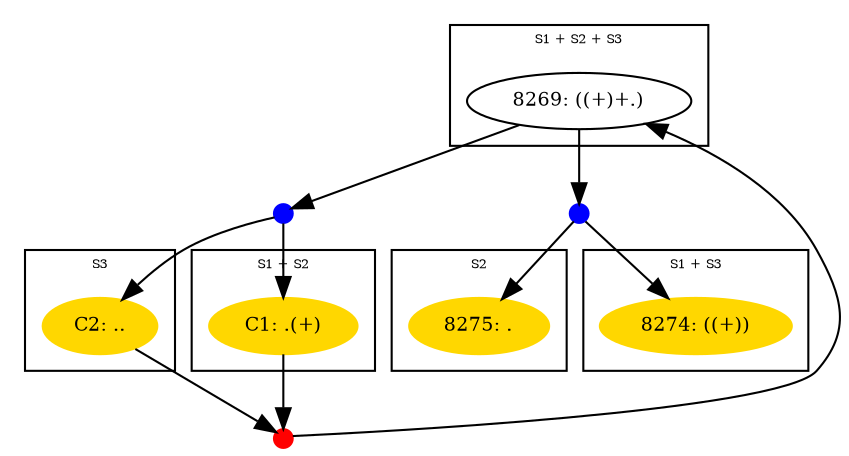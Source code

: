 digraph G {
size="7,10"
page="8.5,11"
node[width=0.25,height=0.375,fontsize=9]
subgraph cluster0 {
label="S1 + S2 + S3"
fontsize=6
8269 [label="8269: ((+)+.)"];
}
subgraph cluster1 {
label="S3"
fontsize=6
C2 [label="C2: ..",style=filled,color=gold1];
}
subgraph cluster2 {
label="S1 + S2"
fontsize=6
C1 [label="C1: .(+)",style=filled,color=gold1];
}
subgraph cluster3 {
label="S2"
fontsize=6
8275 [label="8275: .",style=filled,color=gold1];
}
subgraph cluster4 {
label="S1 + S3"
fontsize=6
8274 [label="8274: ((+))",style=filled,color=gold1];
}
R_0 [label="",shape=circle,height=0.12,width=0.12,fontsize=1,style=filled,color=red];
C1 -> R_0
C2 -> R_0
R_0 -> 8269
R_1 [label="",shape=circle,height=0.12,width=0.12,fontsize=1,style=filled,color=blue];
8269 -> R_1
R_1 -> C1
R_1 -> C2
R_2 [label="",shape=circle,height=0.12,width=0.12,fontsize=1,style=filled,color=blue];
8269 -> R_2
R_2 -> 8274
R_2 -> 8275
}
